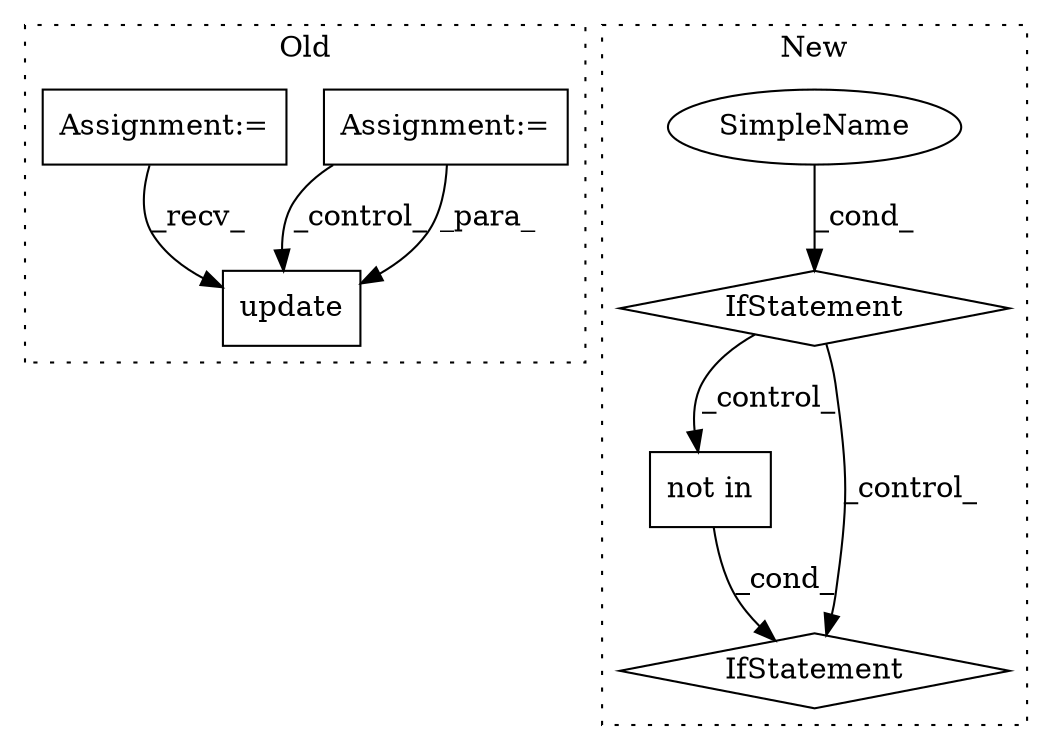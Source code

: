 digraph G {
subgraph cluster0 {
1 [label="update" a="32" s="13824,13844" l="7,1" shape="box"];
6 [label="Assignment:=" a="7" s="13746" l="1" shape="box"];
7 [label="Assignment:=" a="7" s="13683" l="1" shape="box"];
label = "Old";
style="dotted";
}
subgraph cluster1 {
2 [label="not in" a="108" s="13750" l="27" shape="box"];
3 [label="IfStatement" a="25" s="13740,13777" l="10,2" shape="diamond"];
4 [label="SimpleName" a="42" s="" l="" shape="ellipse"];
5 [label="IfStatement" a="25" s="13649,13671" l="4,2" shape="diamond"];
label = "New";
style="dotted";
}
2 -> 3 [label="_cond_"];
4 -> 5 [label="_cond_"];
5 -> 2 [label="_control_"];
5 -> 3 [label="_control_"];
6 -> 1 [label="_control_"];
6 -> 1 [label="_para_"];
7 -> 1 [label="_recv_"];
}